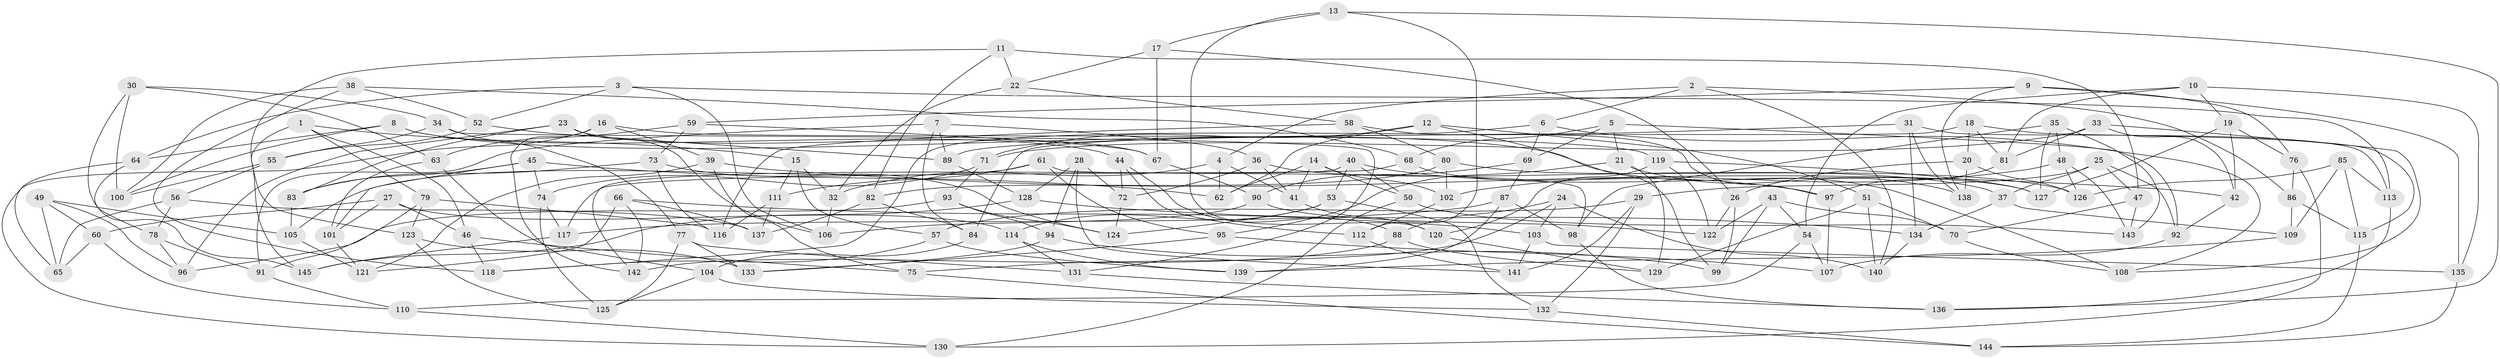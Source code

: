 // Generated by graph-tools (version 1.1) at 2025/59/03/09/25 04:59:29]
// undirected, 145 vertices, 290 edges
graph export_dot {
graph [start="1"]
  node [color=gray90,style=filled];
  1;
  2;
  3;
  4;
  5;
  6;
  7;
  8;
  9;
  10;
  11;
  12;
  13;
  14;
  15;
  16;
  17;
  18;
  19;
  20;
  21;
  22;
  23;
  24;
  25;
  26;
  27;
  28;
  29;
  30;
  31;
  32;
  33;
  34;
  35;
  36;
  37;
  38;
  39;
  40;
  41;
  42;
  43;
  44;
  45;
  46;
  47;
  48;
  49;
  50;
  51;
  52;
  53;
  54;
  55;
  56;
  57;
  58;
  59;
  60;
  61;
  62;
  63;
  64;
  65;
  66;
  67;
  68;
  69;
  70;
  71;
  72;
  73;
  74;
  75;
  76;
  77;
  78;
  79;
  80;
  81;
  82;
  83;
  84;
  85;
  86;
  87;
  88;
  89;
  90;
  91;
  92;
  93;
  94;
  95;
  96;
  97;
  98;
  99;
  100;
  101;
  102;
  103;
  104;
  105;
  106;
  107;
  108;
  109;
  110;
  111;
  112;
  113;
  114;
  115;
  116;
  117;
  118;
  119;
  120;
  121;
  122;
  123;
  124;
  125;
  126;
  127;
  128;
  129;
  130;
  131;
  132;
  133;
  134;
  135;
  136;
  137;
  138;
  139;
  140;
  141;
  142;
  143;
  144;
  145;
  1 -- 46;
  1 -- 15;
  1 -- 145;
  1 -- 79;
  2 -- 6;
  2 -- 140;
  2 -- 86;
  2 -- 4;
  3 -- 113;
  3 -- 64;
  3 -- 106;
  3 -- 52;
  4 -- 62;
  4 -- 32;
  4 -- 41;
  5 -- 68;
  5 -- 92;
  5 -- 21;
  5 -- 69;
  6 -- 108;
  6 -- 69;
  6 -- 118;
  7 -- 84;
  7 -- 89;
  7 -- 36;
  7 -- 91;
  8 -- 108;
  8 -- 100;
  8 -- 44;
  8 -- 64;
  9 -- 135;
  9 -- 138;
  9 -- 76;
  9 -- 59;
  10 -- 54;
  10 -- 81;
  10 -- 135;
  10 -- 19;
  11 -- 22;
  11 -- 82;
  11 -- 123;
  11 -- 47;
  12 -- 51;
  12 -- 62;
  12 -- 71;
  12 -- 99;
  13 -- 17;
  13 -- 112;
  13 -- 136;
  13 -- 120;
  14 -- 50;
  14 -- 102;
  14 -- 62;
  14 -- 41;
  15 -- 57;
  15 -- 111;
  15 -- 32;
  16 -- 142;
  16 -- 130;
  16 -- 119;
  16 -- 39;
  17 -- 26;
  17 -- 67;
  17 -- 22;
  18 -- 115;
  18 -- 20;
  18 -- 81;
  18 -- 84;
  19 -- 127;
  19 -- 76;
  19 -- 42;
  20 -- 26;
  20 -- 138;
  20 -- 126;
  21 -- 95;
  21 -- 129;
  21 -- 138;
  22 -- 32;
  22 -- 58;
  23 -- 83;
  23 -- 96;
  23 -- 67;
  23 -- 106;
  24 -- 88;
  24 -- 103;
  24 -- 75;
  24 -- 140;
  25 -- 47;
  25 -- 92;
  25 -- 29;
  25 -- 37;
  26 -- 99;
  26 -- 122;
  27 -- 101;
  27 -- 60;
  27 -- 46;
  27 -- 114;
  28 -- 94;
  28 -- 128;
  28 -- 141;
  28 -- 72;
  29 -- 57;
  29 -- 141;
  29 -- 132;
  30 -- 100;
  30 -- 34;
  30 -- 145;
  30 -- 63;
  31 -- 113;
  31 -- 89;
  31 -- 134;
  31 -- 138;
  32 -- 106;
  33 -- 42;
  33 -- 81;
  33 -- 71;
  33 -- 108;
  34 -- 77;
  34 -- 131;
  34 -- 55;
  35 -- 143;
  35 -- 127;
  35 -- 98;
  35 -- 48;
  36 -- 41;
  36 -- 37;
  36 -- 72;
  37 -- 109;
  37 -- 134;
  38 -- 52;
  38 -- 100;
  38 -- 118;
  38 -- 68;
  39 -- 42;
  39 -- 75;
  39 -- 121;
  40 -- 142;
  40 -- 53;
  40 -- 97;
  40 -- 50;
  41 -- 120;
  42 -- 92;
  43 -- 70;
  43 -- 54;
  43 -- 99;
  43 -- 122;
  44 -- 88;
  44 -- 112;
  44 -- 72;
  45 -- 83;
  45 -- 101;
  45 -- 74;
  45 -- 62;
  46 -- 75;
  46 -- 118;
  47 -- 70;
  47 -- 143;
  48 -- 126;
  48 -- 143;
  48 -- 102;
  49 -- 65;
  49 -- 105;
  49 -- 96;
  49 -- 60;
  50 -- 130;
  50 -- 143;
  51 -- 129;
  51 -- 70;
  51 -- 140;
  52 -- 55;
  52 -- 89;
  53 -- 124;
  53 -- 132;
  53 -- 114;
  54 -- 107;
  54 -- 110;
  55 -- 100;
  55 -- 56;
  56 -- 78;
  56 -- 65;
  56 -- 137;
  57 -- 139;
  57 -- 118;
  58 -- 80;
  58 -- 97;
  58 -- 116;
  59 -- 73;
  59 -- 67;
  59 -- 63;
  60 -- 65;
  60 -- 110;
  61 -- 105;
  61 -- 95;
  61 -- 98;
  61 -- 111;
  63 -- 104;
  63 -- 101;
  64 -- 65;
  64 -- 78;
  66 -- 137;
  66 -- 103;
  66 -- 121;
  66 -- 142;
  67 -- 90;
  68 -- 117;
  68 -- 127;
  69 -- 90;
  69 -- 87;
  70 -- 108;
  71 -- 93;
  71 -- 74;
  72 -- 124;
  73 -- 124;
  73 -- 116;
  73 -- 83;
  74 -- 125;
  74 -- 117;
  75 -- 144;
  76 -- 86;
  76 -- 130;
  77 -- 133;
  77 -- 131;
  77 -- 125;
  78 -- 96;
  78 -- 91;
  79 -- 91;
  79 -- 116;
  79 -- 123;
  80 -- 126;
  80 -- 82;
  80 -- 102;
  81 -- 97;
  82 -- 84;
  82 -- 137;
  83 -- 105;
  84 -- 104;
  85 -- 109;
  85 -- 115;
  85 -- 113;
  85 -- 126;
  86 -- 109;
  86 -- 115;
  87 -- 139;
  87 -- 98;
  87 -- 117;
  88 -- 129;
  88 -- 142;
  89 -- 128;
  90 -- 106;
  90 -- 122;
  91 -- 110;
  92 -- 107;
  93 -- 96;
  93 -- 94;
  93 -- 124;
  94 -- 99;
  94 -- 133;
  95 -- 133;
  95 -- 107;
  97 -- 107;
  98 -- 136;
  101 -- 121;
  102 -- 112;
  103 -- 141;
  103 -- 135;
  104 -- 125;
  104 -- 132;
  105 -- 121;
  109 -- 139;
  110 -- 130;
  111 -- 116;
  111 -- 137;
  112 -- 141;
  113 -- 136;
  114 -- 139;
  114 -- 131;
  115 -- 144;
  117 -- 145;
  119 -- 120;
  119 -- 122;
  119 -- 127;
  120 -- 129;
  123 -- 125;
  123 -- 133;
  128 -- 134;
  128 -- 145;
  131 -- 136;
  132 -- 144;
  134 -- 140;
  135 -- 144;
}
